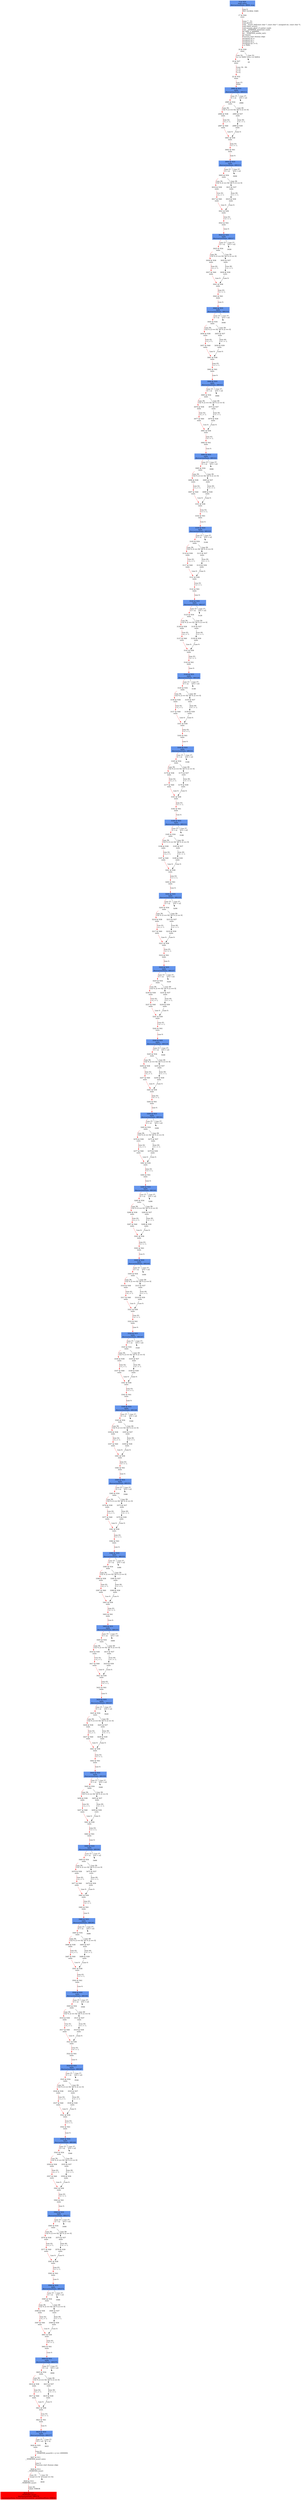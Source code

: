 digraph ARG {
node [style="filled" shape="box" color="white"]
0 [fillcolor="cornflowerblue" label="0 @ N20\nmain entry\nAbstractionState: ABS0: true\n" id="0"]
17 [label="17 @ N44\nmain\n" id="17"]
18 [label="18 @ N26\nmain\n" id="18"]
19 [label="19 @ N27\nmain\n" id="19"]
22 [label="22 @ N32\nmain\n" id="22"]
2984 [fillcolor="cornflowerblue" label="2984 @ N33\nmain\nAbstractionState: ABS313\n" id="2984"]
2985 [label="2985 @ N34\nmain\n" id="2985"]
2996 [label="2996 @ N38\nmain\n" id="2996"]
2997 [label="2997 @ N40\nmain\n" id="2997"]
3001 [label="3001 @ N36\nmain\n" id="3001"]
3002 [label="3002 @ N41\nmain\n" id="3002"]
3004 [fillcolor="cornflowerblue" label="3004 @ N33\nmain\nAbstractionState: ABS315\n" id="3004"]
3005 [label="3005 @ N34\nmain\n" id="3005"]
3016 [label="3016 @ N38\nmain\n" id="3016"]
3017 [label="3017 @ N40\nmain\n" id="3017"]
3021 [label="3021 @ N36\nmain\n" id="3021"]
3022 [label="3022 @ N41\nmain\n" id="3022"]
3024 [fillcolor="cornflowerblue" label="3024 @ N33\nmain\nAbstractionState: ABS317\n" id="3024"]
3025 [label="3025 @ N34\nmain\n" id="3025"]
3036 [label="3036 @ N38\nmain\n" id="3036"]
3037 [label="3037 @ N40\nmain\n" id="3037"]
3041 [label="3041 @ N36\nmain\n" id="3041"]
3042 [label="3042 @ N41\nmain\n" id="3042"]
3044 [fillcolor="cornflowerblue" label="3044 @ N33\nmain\nAbstractionState: ABS319\n" id="3044"]
3045 [label="3045 @ N34\nmain\n" id="3045"]
3056 [label="3056 @ N38\nmain\n" id="3056"]
3057 [label="3057 @ N40\nmain\n" id="3057"]
3061 [label="3061 @ N36\nmain\n" id="3061"]
3062 [label="3062 @ N41\nmain\n" id="3062"]
3064 [fillcolor="cornflowerblue" label="3064 @ N33\nmain\nAbstractionState: ABS321\n" id="3064"]
3065 [label="3065 @ N34\nmain\n" id="3065"]
3076 [label="3076 @ N38\nmain\n" id="3076"]
3077 [label="3077 @ N40\nmain\n" id="3077"]
3081 [label="3081 @ N36\nmain\n" id="3081"]
3082 [label="3082 @ N41\nmain\n" id="3082"]
3084 [fillcolor="cornflowerblue" label="3084 @ N33\nmain\nAbstractionState: ABS323\n" id="3084"]
3085 [label="3085 @ N34\nmain\n" id="3085"]
3096 [label="3096 @ N38\nmain\n" id="3096"]
3097 [label="3097 @ N40\nmain\n" id="3097"]
3101 [label="3101 @ N36\nmain\n" id="3101"]
3102 [label="3102 @ N41\nmain\n" id="3102"]
3104 [fillcolor="cornflowerblue" label="3104 @ N33\nmain\nAbstractionState: ABS325\n" id="3104"]
3105 [label="3105 @ N34\nmain\n" id="3105"]
3116 [label="3116 @ N38\nmain\n" id="3116"]
3117 [label="3117 @ N40\nmain\n" id="3117"]
3121 [label="3121 @ N36\nmain\n" id="3121"]
3122 [label="3122 @ N41\nmain\n" id="3122"]
3124 [fillcolor="cornflowerblue" label="3124 @ N33\nmain\nAbstractionState: ABS327\n" id="3124"]
3125 [label="3125 @ N34\nmain\n" id="3125"]
3136 [label="3136 @ N38\nmain\n" id="3136"]
3137 [label="3137 @ N40\nmain\n" id="3137"]
3141 [label="3141 @ N36\nmain\n" id="3141"]
3142 [label="3142 @ N41\nmain\n" id="3142"]
3144 [fillcolor="cornflowerblue" label="3144 @ N33\nmain\nAbstractionState: ABS329\n" id="3144"]
3145 [label="3145 @ N34\nmain\n" id="3145"]
3156 [label="3156 @ N38\nmain\n" id="3156"]
3157 [label="3157 @ N40\nmain\n" id="3157"]
3161 [label="3161 @ N36\nmain\n" id="3161"]
3162 [label="3162 @ N41\nmain\n" id="3162"]
3164 [fillcolor="cornflowerblue" label="3164 @ N33\nmain\nAbstractionState: ABS331\n" id="3164"]
3165 [label="3165 @ N34\nmain\n" id="3165"]
3176 [label="3176 @ N38\nmain\n" id="3176"]
3177 [label="3177 @ N40\nmain\n" id="3177"]
3181 [label="3181 @ N36\nmain\n" id="3181"]
3182 [label="3182 @ N41\nmain\n" id="3182"]
3184 [fillcolor="cornflowerblue" label="3184 @ N33\nmain\nAbstractionState: ABS333\n" id="3184"]
3185 [label="3185 @ N34\nmain\n" id="3185"]
3196 [label="3196 @ N38\nmain\n" id="3196"]
3197 [label="3197 @ N40\nmain\n" id="3197"]
3201 [label="3201 @ N36\nmain\n" id="3201"]
3202 [label="3202 @ N41\nmain\n" id="3202"]
3204 [fillcolor="cornflowerblue" label="3204 @ N33\nmain\nAbstractionState: ABS335\n" id="3204"]
3205 [label="3205 @ N34\nmain\n" id="3205"]
3216 [label="3216 @ N38\nmain\n" id="3216"]
3217 [label="3217 @ N40\nmain\n" id="3217"]
3221 [label="3221 @ N36\nmain\n" id="3221"]
3222 [label="3222 @ N41\nmain\n" id="3222"]
3224 [fillcolor="cornflowerblue" label="3224 @ N33\nmain\nAbstractionState: ABS337\n" id="3224"]
3225 [label="3225 @ N34\nmain\n" id="3225"]
3236 [label="3236 @ N38\nmain\n" id="3236"]
3237 [label="3237 @ N40\nmain\n" id="3237"]
3241 [label="3241 @ N36\nmain\n" id="3241"]
3242 [label="3242 @ N41\nmain\n" id="3242"]
3244 [fillcolor="cornflowerblue" label="3244 @ N33\nmain\nAbstractionState: ABS339\n" id="3244"]
3245 [label="3245 @ N34\nmain\n" id="3245"]
3256 [label="3256 @ N38\nmain\n" id="3256"]
3257 [label="3257 @ N40\nmain\n" id="3257"]
3261 [label="3261 @ N36\nmain\n" id="3261"]
3262 [label="3262 @ N41\nmain\n" id="3262"]
3264 [fillcolor="cornflowerblue" label="3264 @ N33\nmain\nAbstractionState: ABS341\n" id="3264"]
3265 [label="3265 @ N34\nmain\n" id="3265"]
3276 [label="3276 @ N38\nmain\n" id="3276"]
3277 [label="3277 @ N40\nmain\n" id="3277"]
3281 [label="3281 @ N36\nmain\n" id="3281"]
3282 [label="3282 @ N41\nmain\n" id="3282"]
3284 [fillcolor="cornflowerblue" label="3284 @ N33\nmain\nAbstractionState: ABS343\n" id="3284"]
3285 [label="3285 @ N34\nmain\n" id="3285"]
3296 [label="3296 @ N38\nmain\n" id="3296"]
3297 [label="3297 @ N40\nmain\n" id="3297"]
3301 [label="3301 @ N36\nmain\n" id="3301"]
3302 [label="3302 @ N41\nmain\n" id="3302"]
3304 [fillcolor="cornflowerblue" label="3304 @ N33\nmain\nAbstractionState: ABS345\n" id="3304"]
3305 [label="3305 @ N34\nmain\n" id="3305"]
3316 [label="3316 @ N38\nmain\n" id="3316"]
3317 [label="3317 @ N40\nmain\n" id="3317"]
3321 [label="3321 @ N36\nmain\n" id="3321"]
3322 [label="3322 @ N41\nmain\n" id="3322"]
3324 [fillcolor="cornflowerblue" label="3324 @ N33\nmain\nAbstractionState: ABS347\n" id="3324"]
3325 [label="3325 @ N34\nmain\n" id="3325"]
3336 [label="3336 @ N38\nmain\n" id="3336"]
3337 [label="3337 @ N40\nmain\n" id="3337"]
3341 [label="3341 @ N36\nmain\n" id="3341"]
3342 [label="3342 @ N41\nmain\n" id="3342"]
3344 [fillcolor="cornflowerblue" label="3344 @ N33\nmain\nAbstractionState: ABS349\n" id="3344"]
3345 [label="3345 @ N34\nmain\n" id="3345"]
3356 [label="3356 @ N38\nmain\n" id="3356"]
3357 [label="3357 @ N40\nmain\n" id="3357"]
3361 [label="3361 @ N36\nmain\n" id="3361"]
3362 [label="3362 @ N41\nmain\n" id="3362"]
3364 [fillcolor="cornflowerblue" label="3364 @ N33\nmain\nAbstractionState: ABS351\n" id="3364"]
3365 [label="3365 @ N34\nmain\n" id="3365"]
3376 [label="3376 @ N38\nmain\n" id="3376"]
3377 [label="3377 @ N40\nmain\n" id="3377"]
3381 [label="3381 @ N36\nmain\n" id="3381"]
3382 [label="3382 @ N41\nmain\n" id="3382"]
3384 [fillcolor="cornflowerblue" label="3384 @ N33\nmain\nAbstractionState: ABS353\n" id="3384"]
3385 [label="3385 @ N34\nmain\n" id="3385"]
3396 [label="3396 @ N38\nmain\n" id="3396"]
3397 [label="3397 @ N40\nmain\n" id="3397"]
3401 [label="3401 @ N36\nmain\n" id="3401"]
3402 [label="3402 @ N41\nmain\n" id="3402"]
3404 [fillcolor="cornflowerblue" label="3404 @ N33\nmain\nAbstractionState: ABS355\n" id="3404"]
3405 [label="3405 @ N34\nmain\n" id="3405"]
3416 [label="3416 @ N38\nmain\n" id="3416"]
3417 [label="3417 @ N40\nmain\n" id="3417"]
3421 [label="3421 @ N36\nmain\n" id="3421"]
3422 [label="3422 @ N41\nmain\n" id="3422"]
3424 [fillcolor="cornflowerblue" label="3424 @ N33\nmain\nAbstractionState: ABS357\n" id="3424"]
3425 [label="3425 @ N34\nmain\n" id="3425"]
3436 [label="3436 @ N38\nmain\n" id="3436"]
3437 [label="3437 @ N40\nmain\n" id="3437"]
3441 [label="3441 @ N36\nmain\n" id="3441"]
3442 [label="3442 @ N41\nmain\n" id="3442"]
3444 [fillcolor="cornflowerblue" label="3444 @ N33\nmain\nAbstractionState: ABS359\n" id="3444"]
3445 [label="3445 @ N34\nmain\n" id="3445"]
3456 [label="3456 @ N38\nmain\n" id="3456"]
3457 [label="3457 @ N40\nmain\n" id="3457"]
3461 [label="3461 @ N36\nmain\n" id="3461"]
3462 [label="3462 @ N41\nmain\n" id="3462"]
3464 [fillcolor="cornflowerblue" label="3464 @ N33\nmain\nAbstractionState: ABS361\n" id="3464"]
3465 [label="3465 @ N34\nmain\n" id="3465"]
3476 [label="3476 @ N38\nmain\n" id="3476"]
3477 [label="3477 @ N40\nmain\n" id="3477"]
3481 [label="3481 @ N36\nmain\n" id="3481"]
3482 [label="3482 @ N41\nmain\n" id="3482"]
3484 [fillcolor="cornflowerblue" label="3484 @ N33\nmain\nAbstractionState: ABS363\n" id="3484"]
3485 [label="3485 @ N34\nmain\n" id="3485"]
3496 [label="3496 @ N38\nmain\n" id="3496"]
3497 [label="3497 @ N40\nmain\n" id="3497"]
3501 [label="3501 @ N36\nmain\n" id="3501"]
3502 [label="3502 @ N41\nmain\n" id="3502"]
3504 [fillcolor="cornflowerblue" label="3504 @ N33\nmain\nAbstractionState: ABS365\n" id="3504"]
3505 [label="3505 @ N34\nmain\n" id="3505"]
3516 [label="3516 @ N38\nmain\n" id="3516"]
3517 [label="3517 @ N40\nmain\n" id="3517"]
3521 [label="3521 @ N36\nmain\n" id="3521"]
3522 [label="3522 @ N41\nmain\n" id="3522"]
3524 [fillcolor="cornflowerblue" label="3524 @ N33\nmain\nAbstractionState: ABS367\n" id="3524"]
3525 [label="3525 @ N34\nmain\n" id="3525"]
3536 [label="3536 @ N38\nmain\n" id="3536"]
3537 [label="3537 @ N40\nmain\n" id="3537"]
3541 [label="3541 @ N36\nmain\n" id="3541"]
3542 [label="3542 @ N41\nmain\n" id="3542"]
3544 [fillcolor="cornflowerblue" label="3544 @ N33\nmain\nAbstractionState: ABS369\n" id="3544"]
3545 [label="3545 @ N34\nmain\n" id="3545"]
3556 [label="3556 @ N38\nmain\n" id="3556"]
3557 [label="3557 @ N40\nmain\n" id="3557"]
3561 [label="3561 @ N36\nmain\n" id="3561"]
3562 [label="3562 @ N41\nmain\n" id="3562"]
3564 [fillcolor="cornflowerblue" label="3564 @ N33\nmain\nAbstractionState: ABS371\n" id="3564"]
3565 [label="3565 @ N34\nmain\n" id="3565"]
3576 [label="3576 @ N38\nmain\n" id="3576"]
3577 [label="3577 @ N40\nmain\n" id="3577"]
3581 [label="3581 @ N36\nmain\n" id="3581"]
3582 [label="3582 @ N41\nmain\n" id="3582"]
3584 [fillcolor="cornflowerblue" label="3584 @ N33\nmain\nAbstractionState: ABS373\n" id="3584"]
3585 [label="3585 @ N34\nmain\n" id="3585"]
3596 [label="3596 @ N38\nmain\n" id="3596"]
3597 [label="3597 @ N40\nmain\n" id="3597"]
3601 [label="3601 @ N36\nmain\n" id="3601"]
3602 [label="3602 @ N41\nmain\n" id="3602"]
3604 [fillcolor="cornflowerblue" label="3604 @ N33\nmain\nAbstractionState: ABS375\n" id="3604"]
3605 [label="3605 @ N34\nmain\n" id="3605"]
3616 [label="3616 @ N38\nmain\n" id="3616"]
3617 [label="3617 @ N40\nmain\n" id="3617"]
3621 [label="3621 @ N36\nmain\n" id="3621"]
3622 [label="3622 @ N41\nmain\n" id="3622"]
3624 [fillcolor="cornflowerblue" label="3624 @ N33\nmain\nAbstractionState: ABS377\n" id="3624"]
3626 [label="3626 @ N35\nmain\n" id="3626"]
3627 [label="3627 @ N11\n__VERIFIER_assert entry\n" id="3627"]
3628 [label="3628 @ N12\n__VERIFIER_assert\n" id="3628"]
3629 [label="3629 @ N14\n__VERIFIER_assert\n" id="3629"]
3632 [fillcolor="red" label="3632 @ N15\n__VERIFIER_assert\nAbstractionState: ABS378\n AutomatonState: ErrorLabelAutomaton: _predefinedState_ERROR\n" id="3632"]
3615 [label="3615 @ N37\nmain\n" id="3615"]
3619 [label="3619 @ N39\nmain\n" id="3619"]
3595 [label="3595 @ N37\nmain\n" id="3595"]
3599 [label="3599 @ N39\nmain\n" id="3599"]
3575 [label="3575 @ N37\nmain\n" id="3575"]
3579 [label="3579 @ N39\nmain\n" id="3579"]
3555 [label="3555 @ N37\nmain\n" id="3555"]
3559 [label="3559 @ N39\nmain\n" id="3559"]
3535 [label="3535 @ N37\nmain\n" id="3535"]
3539 [label="3539 @ N39\nmain\n" id="3539"]
3515 [label="3515 @ N37\nmain\n" id="3515"]
3519 [label="3519 @ N39\nmain\n" id="3519"]
3495 [label="3495 @ N37\nmain\n" id="3495"]
3499 [label="3499 @ N39\nmain\n" id="3499"]
3475 [label="3475 @ N37\nmain\n" id="3475"]
3479 [label="3479 @ N39\nmain\n" id="3479"]
3455 [label="3455 @ N37\nmain\n" id="3455"]
3459 [label="3459 @ N39\nmain\n" id="3459"]
3435 [label="3435 @ N37\nmain\n" id="3435"]
3439 [label="3439 @ N39\nmain\n" id="3439"]
3415 [label="3415 @ N37\nmain\n" id="3415"]
3419 [label="3419 @ N39\nmain\n" id="3419"]
3395 [label="3395 @ N37\nmain\n" id="3395"]
3399 [label="3399 @ N39\nmain\n" id="3399"]
3375 [label="3375 @ N37\nmain\n" id="3375"]
3379 [label="3379 @ N39\nmain\n" id="3379"]
3355 [label="3355 @ N37\nmain\n" id="3355"]
3359 [label="3359 @ N39\nmain\n" id="3359"]
3335 [label="3335 @ N37\nmain\n" id="3335"]
3339 [label="3339 @ N39\nmain\n" id="3339"]
3315 [label="3315 @ N37\nmain\n" id="3315"]
3319 [label="3319 @ N39\nmain\n" id="3319"]
3295 [label="3295 @ N37\nmain\n" id="3295"]
3299 [label="3299 @ N39\nmain\n" id="3299"]
3275 [label="3275 @ N37\nmain\n" id="3275"]
3279 [label="3279 @ N39\nmain\n" id="3279"]
3255 [label="3255 @ N37\nmain\n" id="3255"]
3259 [label="3259 @ N39\nmain\n" id="3259"]
3235 [label="3235 @ N37\nmain\n" id="3235"]
3239 [label="3239 @ N39\nmain\n" id="3239"]
3215 [label="3215 @ N37\nmain\n" id="3215"]
3219 [label="3219 @ N39\nmain\n" id="3219"]
3195 [label="3195 @ N37\nmain\n" id="3195"]
3199 [label="3199 @ N39\nmain\n" id="3199"]
3175 [label="3175 @ N37\nmain\n" id="3175"]
3179 [label="3179 @ N39\nmain\n" id="3179"]
3155 [label="3155 @ N37\nmain\n" id="3155"]
3159 [label="3159 @ N39\nmain\n" id="3159"]
3135 [label="3135 @ N37\nmain\n" id="3135"]
3139 [label="3139 @ N39\nmain\n" id="3139"]
3115 [label="3115 @ N37\nmain\n" id="3115"]
3119 [label="3119 @ N39\nmain\n" id="3119"]
3095 [label="3095 @ N37\nmain\n" id="3095"]
3099 [label="3099 @ N39\nmain\n" id="3099"]
3075 [label="3075 @ N37\nmain\n" id="3075"]
3079 [label="3079 @ N39\nmain\n" id="3079"]
3055 [label="3055 @ N37\nmain\n" id="3055"]
3059 [label="3059 @ N39\nmain\n" id="3059"]
3035 [label="3035 @ N37\nmain\n" id="3035"]
3039 [label="3039 @ N39\nmain\n" id="3039"]
3015 [label="3015 @ N37\nmain\n" id="3015"]
3019 [label="3019 @ N39\nmain\n" id="3019"]
2995 [label="2995 @ N37\nmain\n" id="2995"]
2999 [label="2999 @ N39\nmain\n" id="2999"]
0 -> 17 [color="red" label="Line 0: \lINIT GLOBAL VARS\l" id="0 -> 17"]
17 -> 18 [color="red" label="Lines 7 - 31: \lvoid abort();\lvoid __assert_fail(const char *, const char *, unsigned int, const char *);\lvoid reach_error();\lvoid assume_abort_if_not(int cond);\lvoid __VERIFIER_assert(int cond);\lint SIZE = 2000000;\lint __VERIFIER_nondet_int();\lint main();\lFunction start dummy edge\lunsigned int n;\lunsigned int i;\lunsigned int j;\lunsigned int l = 0;\ln = SIZE;\l" id="17 -> 18"]
18 -> 19 [color="red" label="Line 32: \l[n <= SIZE]\l" id="18 -> 19"]
18 -> 20 [label="Line 32: \l[!(n <= SIZE)]\l" id="18 -> 20"]
19 -> 22 [color="red" label="Lines 34 - 36: \li = 0;\lj = 0;\ll = 0;\l" id="19 -> 22"]
22 -> 2984 [color="red" label="Line 37: \lwhile\l" id="22 -> 2984"]
2984 -> 2985 [color="red" label="Line 37: \l[l < n]\l" id="2984 -> 2985"]
2984 -> 2986 [label="Line 37: \l[!(l < n)]\l" id="2984 -> 2986"]
2985 -> 2995 [label="Line 39: \l[(l % 2) == 0]\l" id="2985 -> 2995"]
2985 -> 2996 [color="red" label="Line 39: \l[!((l % 2) == 0)]\l" id="2985 -> 2996"]
2996 -> 2997 [color="red" label="Line 42: \lj = j + 1;\l" id="2996 -> 2997"]
2997 -> 3001 [color="red" label="Line 0: \l\l" id="2997 -> 3001"]
3001 -> 3002 [color="red" label="Line 43: \ll = l + 1;\l" id="3001 -> 3002"]
3002 -> 3004 [color="red" label="Line 0: \l\l" id="3002 -> 3004"]
3004 -> 3005 [color="red" label="Line 37: \l[l < n]\l" id="3004 -> 3005"]
3004 -> 3006 [label="Line 37: \l[!(l < n)]\l" id="3004 -> 3006"]
3005 -> 3015 [label="Line 39: \l[(l % 2) == 0]\l" id="3005 -> 3015"]
3005 -> 3016 [color="red" label="Line 39: \l[!((l % 2) == 0)]\l" id="3005 -> 3016"]
3016 -> 3017 [color="red" label="Line 42: \lj = j + 1;\l" id="3016 -> 3017"]
3017 -> 3021 [color="red" label="Line 0: \l\l" id="3017 -> 3021"]
3021 -> 3022 [color="red" label="Line 43: \ll = l + 1;\l" id="3021 -> 3022"]
3022 -> 3024 [color="red" label="Line 0: \l\l" id="3022 -> 3024"]
3024 -> 3025 [color="red" label="Line 37: \l[l < n]\l" id="3024 -> 3025"]
3024 -> 3026 [label="Line 37: \l[!(l < n)]\l" id="3024 -> 3026"]
3025 -> 3035 [label="Line 39: \l[(l % 2) == 0]\l" id="3025 -> 3035"]
3025 -> 3036 [color="red" label="Line 39: \l[!((l % 2) == 0)]\l" id="3025 -> 3036"]
3036 -> 3037 [color="red" label="Line 42: \lj = j + 1;\l" id="3036 -> 3037"]
3037 -> 3041 [color="red" label="Line 0: \l\l" id="3037 -> 3041"]
3041 -> 3042 [color="red" label="Line 43: \ll = l + 1;\l" id="3041 -> 3042"]
3042 -> 3044 [color="red" label="Line 0: \l\l" id="3042 -> 3044"]
3044 -> 3045 [color="red" label="Line 37: \l[l < n]\l" id="3044 -> 3045"]
3044 -> 3046 [label="Line 37: \l[!(l < n)]\l" id="3044 -> 3046"]
3045 -> 3055 [label="Line 39: \l[(l % 2) == 0]\l" id="3045 -> 3055"]
3045 -> 3056 [color="red" label="Line 39: \l[!((l % 2) == 0)]\l" id="3045 -> 3056"]
3056 -> 3057 [color="red" label="Line 42: \lj = j + 1;\l" id="3056 -> 3057"]
3057 -> 3061 [color="red" label="Line 0: \l\l" id="3057 -> 3061"]
3061 -> 3062 [color="red" label="Line 43: \ll = l + 1;\l" id="3061 -> 3062"]
3062 -> 3064 [color="red" label="Line 0: \l\l" id="3062 -> 3064"]
3064 -> 3065 [color="red" label="Line 37: \l[l < n]\l" id="3064 -> 3065"]
3064 -> 3066 [label="Line 37: \l[!(l < n)]\l" id="3064 -> 3066"]
3065 -> 3075 [label="Line 39: \l[(l % 2) == 0]\l" id="3065 -> 3075"]
3065 -> 3076 [color="red" label="Line 39: \l[!((l % 2) == 0)]\l" id="3065 -> 3076"]
3076 -> 3077 [color="red" label="Line 42: \lj = j + 1;\l" id="3076 -> 3077"]
3077 -> 3081 [color="red" label="Line 0: \l\l" id="3077 -> 3081"]
3081 -> 3082 [color="red" label="Line 43: \ll = l + 1;\l" id="3081 -> 3082"]
3082 -> 3084 [color="red" label="Line 0: \l\l" id="3082 -> 3084"]
3084 -> 3085 [color="red" label="Line 37: \l[l < n]\l" id="3084 -> 3085"]
3084 -> 3086 [label="Line 37: \l[!(l < n)]\l" id="3084 -> 3086"]
3085 -> 3095 [label="Line 39: \l[(l % 2) == 0]\l" id="3085 -> 3095"]
3085 -> 3096 [color="red" label="Line 39: \l[!((l % 2) == 0)]\l" id="3085 -> 3096"]
3096 -> 3097 [color="red" label="Line 42: \lj = j + 1;\l" id="3096 -> 3097"]
3097 -> 3101 [color="red" label="Line 0: \l\l" id="3097 -> 3101"]
3101 -> 3102 [color="red" label="Line 43: \ll = l + 1;\l" id="3101 -> 3102"]
3102 -> 3104 [color="red" label="Line 0: \l\l" id="3102 -> 3104"]
3104 -> 3105 [color="red" label="Line 37: \l[l < n]\l" id="3104 -> 3105"]
3104 -> 3106 [label="Line 37: \l[!(l < n)]\l" id="3104 -> 3106"]
3105 -> 3115 [label="Line 39: \l[(l % 2) == 0]\l" id="3105 -> 3115"]
3105 -> 3116 [color="red" label="Line 39: \l[!((l % 2) == 0)]\l" id="3105 -> 3116"]
3116 -> 3117 [color="red" label="Line 42: \lj = j + 1;\l" id="3116 -> 3117"]
3117 -> 3121 [color="red" label="Line 0: \l\l" id="3117 -> 3121"]
3121 -> 3122 [color="red" label="Line 43: \ll = l + 1;\l" id="3121 -> 3122"]
3122 -> 3124 [color="red" label="Line 0: \l\l" id="3122 -> 3124"]
3124 -> 3125 [color="red" label="Line 37: \l[l < n]\l" id="3124 -> 3125"]
3124 -> 3126 [label="Line 37: \l[!(l < n)]\l" id="3124 -> 3126"]
3125 -> 3135 [label="Line 39: \l[(l % 2) == 0]\l" id="3125 -> 3135"]
3125 -> 3136 [color="red" label="Line 39: \l[!((l % 2) == 0)]\l" id="3125 -> 3136"]
3136 -> 3137 [color="red" label="Line 42: \lj = j + 1;\l" id="3136 -> 3137"]
3137 -> 3141 [color="red" label="Line 0: \l\l" id="3137 -> 3141"]
3141 -> 3142 [color="red" label="Line 43: \ll = l + 1;\l" id="3141 -> 3142"]
3142 -> 3144 [color="red" label="Line 0: \l\l" id="3142 -> 3144"]
3144 -> 3145 [color="red" label="Line 37: \l[l < n]\l" id="3144 -> 3145"]
3144 -> 3146 [label="Line 37: \l[!(l < n)]\l" id="3144 -> 3146"]
3145 -> 3155 [label="Line 39: \l[(l % 2) == 0]\l" id="3145 -> 3155"]
3145 -> 3156 [color="red" label="Line 39: \l[!((l % 2) == 0)]\l" id="3145 -> 3156"]
3156 -> 3157 [color="red" label="Line 42: \lj = j + 1;\l" id="3156 -> 3157"]
3157 -> 3161 [color="red" label="Line 0: \l\l" id="3157 -> 3161"]
3161 -> 3162 [color="red" label="Line 43: \ll = l + 1;\l" id="3161 -> 3162"]
3162 -> 3164 [color="red" label="Line 0: \l\l" id="3162 -> 3164"]
3164 -> 3165 [color="red" label="Line 37: \l[l < n]\l" id="3164 -> 3165"]
3164 -> 3166 [label="Line 37: \l[!(l < n)]\l" id="3164 -> 3166"]
3165 -> 3175 [label="Line 39: \l[(l % 2) == 0]\l" id="3165 -> 3175"]
3165 -> 3176 [color="red" label="Line 39: \l[!((l % 2) == 0)]\l" id="3165 -> 3176"]
3176 -> 3177 [color="red" label="Line 42: \lj = j + 1;\l" id="3176 -> 3177"]
3177 -> 3181 [color="red" label="Line 0: \l\l" id="3177 -> 3181"]
3181 -> 3182 [color="red" label="Line 43: \ll = l + 1;\l" id="3181 -> 3182"]
3182 -> 3184 [color="red" label="Line 0: \l\l" id="3182 -> 3184"]
3184 -> 3185 [color="red" label="Line 37: \l[l < n]\l" id="3184 -> 3185"]
3184 -> 3186 [label="Line 37: \l[!(l < n)]\l" id="3184 -> 3186"]
3185 -> 3195 [label="Line 39: \l[(l % 2) == 0]\l" id="3185 -> 3195"]
3185 -> 3196 [color="red" label="Line 39: \l[!((l % 2) == 0)]\l" id="3185 -> 3196"]
3196 -> 3197 [color="red" label="Line 42: \lj = j + 1;\l" id="3196 -> 3197"]
3197 -> 3201 [color="red" label="Line 0: \l\l" id="3197 -> 3201"]
3201 -> 3202 [color="red" label="Line 43: \ll = l + 1;\l" id="3201 -> 3202"]
3202 -> 3204 [color="red" label="Line 0: \l\l" id="3202 -> 3204"]
3204 -> 3205 [color="red" label="Line 37: \l[l < n]\l" id="3204 -> 3205"]
3204 -> 3206 [label="Line 37: \l[!(l < n)]\l" id="3204 -> 3206"]
3205 -> 3215 [label="Line 39: \l[(l % 2) == 0]\l" id="3205 -> 3215"]
3205 -> 3216 [color="red" label="Line 39: \l[!((l % 2) == 0)]\l" id="3205 -> 3216"]
3216 -> 3217 [color="red" label="Line 42: \lj = j + 1;\l" id="3216 -> 3217"]
3217 -> 3221 [color="red" label="Line 0: \l\l" id="3217 -> 3221"]
3221 -> 3222 [color="red" label="Line 43: \ll = l + 1;\l" id="3221 -> 3222"]
3222 -> 3224 [color="red" label="Line 0: \l\l" id="3222 -> 3224"]
3224 -> 3225 [color="red" label="Line 37: \l[l < n]\l" id="3224 -> 3225"]
3224 -> 3226 [label="Line 37: \l[!(l < n)]\l" id="3224 -> 3226"]
3225 -> 3235 [label="Line 39: \l[(l % 2) == 0]\l" id="3225 -> 3235"]
3225 -> 3236 [color="red" label="Line 39: \l[!((l % 2) == 0)]\l" id="3225 -> 3236"]
3236 -> 3237 [color="red" label="Line 42: \lj = j + 1;\l" id="3236 -> 3237"]
3237 -> 3241 [color="red" label="Line 0: \l\l" id="3237 -> 3241"]
3241 -> 3242 [color="red" label="Line 43: \ll = l + 1;\l" id="3241 -> 3242"]
3242 -> 3244 [color="red" label="Line 0: \l\l" id="3242 -> 3244"]
3244 -> 3245 [color="red" label="Line 37: \l[l < n]\l" id="3244 -> 3245"]
3244 -> 3246 [label="Line 37: \l[!(l < n)]\l" id="3244 -> 3246"]
3245 -> 3255 [label="Line 39: \l[(l % 2) == 0]\l" id="3245 -> 3255"]
3245 -> 3256 [color="red" label="Line 39: \l[!((l % 2) == 0)]\l" id="3245 -> 3256"]
3256 -> 3257 [color="red" label="Line 42: \lj = j + 1;\l" id="3256 -> 3257"]
3257 -> 3261 [color="red" label="Line 0: \l\l" id="3257 -> 3261"]
3261 -> 3262 [color="red" label="Line 43: \ll = l + 1;\l" id="3261 -> 3262"]
3262 -> 3264 [color="red" label="Line 0: \l\l" id="3262 -> 3264"]
3264 -> 3265 [color="red" label="Line 37: \l[l < n]\l" id="3264 -> 3265"]
3264 -> 3266 [label="Line 37: \l[!(l < n)]\l" id="3264 -> 3266"]
3265 -> 3275 [label="Line 39: \l[(l % 2) == 0]\l" id="3265 -> 3275"]
3265 -> 3276 [color="red" label="Line 39: \l[!((l % 2) == 0)]\l" id="3265 -> 3276"]
3276 -> 3277 [color="red" label="Line 42: \lj = j + 1;\l" id="3276 -> 3277"]
3277 -> 3281 [color="red" label="Line 0: \l\l" id="3277 -> 3281"]
3281 -> 3282 [color="red" label="Line 43: \ll = l + 1;\l" id="3281 -> 3282"]
3282 -> 3284 [color="red" label="Line 0: \l\l" id="3282 -> 3284"]
3284 -> 3285 [color="red" label="Line 37: \l[l < n]\l" id="3284 -> 3285"]
3284 -> 3286 [label="Line 37: \l[!(l < n)]\l" id="3284 -> 3286"]
3285 -> 3295 [label="Line 39: \l[(l % 2) == 0]\l" id="3285 -> 3295"]
3285 -> 3296 [color="red" label="Line 39: \l[!((l % 2) == 0)]\l" id="3285 -> 3296"]
3296 -> 3297 [color="red" label="Line 42: \lj = j + 1;\l" id="3296 -> 3297"]
3297 -> 3301 [color="red" label="Line 0: \l\l" id="3297 -> 3301"]
3301 -> 3302 [color="red" label="Line 43: \ll = l + 1;\l" id="3301 -> 3302"]
3302 -> 3304 [color="red" label="Line 0: \l\l" id="3302 -> 3304"]
3304 -> 3305 [color="red" label="Line 37: \l[l < n]\l" id="3304 -> 3305"]
3304 -> 3306 [label="Line 37: \l[!(l < n)]\l" id="3304 -> 3306"]
3305 -> 3315 [label="Line 39: \l[(l % 2) == 0]\l" id="3305 -> 3315"]
3305 -> 3316 [color="red" label="Line 39: \l[!((l % 2) == 0)]\l" id="3305 -> 3316"]
3316 -> 3317 [color="red" label="Line 42: \lj = j + 1;\l" id="3316 -> 3317"]
3317 -> 3321 [color="red" label="Line 0: \l\l" id="3317 -> 3321"]
3321 -> 3322 [color="red" label="Line 43: \ll = l + 1;\l" id="3321 -> 3322"]
3322 -> 3324 [color="red" label="Line 0: \l\l" id="3322 -> 3324"]
3324 -> 3325 [color="red" label="Line 37: \l[l < n]\l" id="3324 -> 3325"]
3324 -> 3326 [label="Line 37: \l[!(l < n)]\l" id="3324 -> 3326"]
3325 -> 3335 [label="Line 39: \l[(l % 2) == 0]\l" id="3325 -> 3335"]
3325 -> 3336 [color="red" label="Line 39: \l[!((l % 2) == 0)]\l" id="3325 -> 3336"]
3336 -> 3337 [color="red" label="Line 42: \lj = j + 1;\l" id="3336 -> 3337"]
3337 -> 3341 [color="red" label="Line 0: \l\l" id="3337 -> 3341"]
3341 -> 3342 [color="red" label="Line 43: \ll = l + 1;\l" id="3341 -> 3342"]
3342 -> 3344 [color="red" label="Line 0: \l\l" id="3342 -> 3344"]
3344 -> 3345 [color="red" label="Line 37: \l[l < n]\l" id="3344 -> 3345"]
3344 -> 3346 [label="Line 37: \l[!(l < n)]\l" id="3344 -> 3346"]
3345 -> 3355 [label="Line 39: \l[(l % 2) == 0]\l" id="3345 -> 3355"]
3345 -> 3356 [color="red" label="Line 39: \l[!((l % 2) == 0)]\l" id="3345 -> 3356"]
3356 -> 3357 [color="red" label="Line 42: \lj = j + 1;\l" id="3356 -> 3357"]
3357 -> 3361 [color="red" label="Line 0: \l\l" id="3357 -> 3361"]
3361 -> 3362 [color="red" label="Line 43: \ll = l + 1;\l" id="3361 -> 3362"]
3362 -> 3364 [color="red" label="Line 0: \l\l" id="3362 -> 3364"]
3364 -> 3365 [color="red" label="Line 37: \l[l < n]\l" id="3364 -> 3365"]
3364 -> 3366 [label="Line 37: \l[!(l < n)]\l" id="3364 -> 3366"]
3365 -> 3375 [label="Line 39: \l[(l % 2) == 0]\l" id="3365 -> 3375"]
3365 -> 3376 [color="red" label="Line 39: \l[!((l % 2) == 0)]\l" id="3365 -> 3376"]
3376 -> 3377 [color="red" label="Line 42: \lj = j + 1;\l" id="3376 -> 3377"]
3377 -> 3381 [color="red" label="Line 0: \l\l" id="3377 -> 3381"]
3381 -> 3382 [color="red" label="Line 43: \ll = l + 1;\l" id="3381 -> 3382"]
3382 -> 3384 [color="red" label="Line 0: \l\l" id="3382 -> 3384"]
3384 -> 3385 [color="red" label="Line 37: \l[l < n]\l" id="3384 -> 3385"]
3384 -> 3386 [label="Line 37: \l[!(l < n)]\l" id="3384 -> 3386"]
3385 -> 3395 [label="Line 39: \l[(l % 2) == 0]\l" id="3385 -> 3395"]
3385 -> 3396 [color="red" label="Line 39: \l[!((l % 2) == 0)]\l" id="3385 -> 3396"]
3396 -> 3397 [color="red" label="Line 42: \lj = j + 1;\l" id="3396 -> 3397"]
3397 -> 3401 [color="red" label="Line 0: \l\l" id="3397 -> 3401"]
3401 -> 3402 [color="red" label="Line 43: \ll = l + 1;\l" id="3401 -> 3402"]
3402 -> 3404 [color="red" label="Line 0: \l\l" id="3402 -> 3404"]
3404 -> 3405 [color="red" label="Line 37: \l[l < n]\l" id="3404 -> 3405"]
3404 -> 3406 [label="Line 37: \l[!(l < n)]\l" id="3404 -> 3406"]
3405 -> 3415 [label="Line 39: \l[(l % 2) == 0]\l" id="3405 -> 3415"]
3405 -> 3416 [color="red" label="Line 39: \l[!((l % 2) == 0)]\l" id="3405 -> 3416"]
3416 -> 3417 [color="red" label="Line 42: \lj = j + 1;\l" id="3416 -> 3417"]
3417 -> 3421 [color="red" label="Line 0: \l\l" id="3417 -> 3421"]
3421 -> 3422 [color="red" label="Line 43: \ll = l + 1;\l" id="3421 -> 3422"]
3422 -> 3424 [color="red" label="Line 0: \l\l" id="3422 -> 3424"]
3424 -> 3425 [color="red" label="Line 37: \l[l < n]\l" id="3424 -> 3425"]
3424 -> 3426 [label="Line 37: \l[!(l < n)]\l" id="3424 -> 3426"]
3425 -> 3435 [label="Line 39: \l[(l % 2) == 0]\l" id="3425 -> 3435"]
3425 -> 3436 [color="red" label="Line 39: \l[!((l % 2) == 0)]\l" id="3425 -> 3436"]
3436 -> 3437 [color="red" label="Line 42: \lj = j + 1;\l" id="3436 -> 3437"]
3437 -> 3441 [color="red" label="Line 0: \l\l" id="3437 -> 3441"]
3441 -> 3442 [color="red" label="Line 43: \ll = l + 1;\l" id="3441 -> 3442"]
3442 -> 3444 [color="red" label="Line 0: \l\l" id="3442 -> 3444"]
3444 -> 3445 [color="red" label="Line 37: \l[l < n]\l" id="3444 -> 3445"]
3444 -> 3446 [label="Line 37: \l[!(l < n)]\l" id="3444 -> 3446"]
3445 -> 3455 [label="Line 39: \l[(l % 2) == 0]\l" id="3445 -> 3455"]
3445 -> 3456 [color="red" label="Line 39: \l[!((l % 2) == 0)]\l" id="3445 -> 3456"]
3456 -> 3457 [color="red" label="Line 42: \lj = j + 1;\l" id="3456 -> 3457"]
3457 -> 3461 [color="red" label="Line 0: \l\l" id="3457 -> 3461"]
3461 -> 3462 [color="red" label="Line 43: \ll = l + 1;\l" id="3461 -> 3462"]
3462 -> 3464 [color="red" label="Line 0: \l\l" id="3462 -> 3464"]
3464 -> 3465 [color="red" label="Line 37: \l[l < n]\l" id="3464 -> 3465"]
3464 -> 3466 [label="Line 37: \l[!(l < n)]\l" id="3464 -> 3466"]
3465 -> 3475 [label="Line 39: \l[(l % 2) == 0]\l" id="3465 -> 3475"]
3465 -> 3476 [color="red" label="Line 39: \l[!((l % 2) == 0)]\l" id="3465 -> 3476"]
3476 -> 3477 [color="red" label="Line 42: \lj = j + 1;\l" id="3476 -> 3477"]
3477 -> 3481 [color="red" label="Line 0: \l\l" id="3477 -> 3481"]
3481 -> 3482 [color="red" label="Line 43: \ll = l + 1;\l" id="3481 -> 3482"]
3482 -> 3484 [color="red" label="Line 0: \l\l" id="3482 -> 3484"]
3484 -> 3485 [color="red" label="Line 37: \l[l < n]\l" id="3484 -> 3485"]
3484 -> 3486 [label="Line 37: \l[!(l < n)]\l" id="3484 -> 3486"]
3485 -> 3495 [label="Line 39: \l[(l % 2) == 0]\l" id="3485 -> 3495"]
3485 -> 3496 [color="red" label="Line 39: \l[!((l % 2) == 0)]\l" id="3485 -> 3496"]
3496 -> 3497 [color="red" label="Line 42: \lj = j + 1;\l" id="3496 -> 3497"]
3497 -> 3501 [color="red" label="Line 0: \l\l" id="3497 -> 3501"]
3501 -> 3502 [color="red" label="Line 43: \ll = l + 1;\l" id="3501 -> 3502"]
3502 -> 3504 [color="red" label="Line 0: \l\l" id="3502 -> 3504"]
3504 -> 3505 [color="red" label="Line 37: \l[l < n]\l" id="3504 -> 3505"]
3504 -> 3506 [label="Line 37: \l[!(l < n)]\l" id="3504 -> 3506"]
3505 -> 3515 [label="Line 39: \l[(l % 2) == 0]\l" id="3505 -> 3515"]
3505 -> 3516 [color="red" label="Line 39: \l[!((l % 2) == 0)]\l" id="3505 -> 3516"]
3516 -> 3517 [color="red" label="Line 42: \lj = j + 1;\l" id="3516 -> 3517"]
3517 -> 3521 [color="red" label="Line 0: \l\l" id="3517 -> 3521"]
3521 -> 3522 [color="red" label="Line 43: \ll = l + 1;\l" id="3521 -> 3522"]
3522 -> 3524 [color="red" label="Line 0: \l\l" id="3522 -> 3524"]
3524 -> 3525 [color="red" label="Line 37: \l[l < n]\l" id="3524 -> 3525"]
3524 -> 3526 [label="Line 37: \l[!(l < n)]\l" id="3524 -> 3526"]
3525 -> 3535 [label="Line 39: \l[(l % 2) == 0]\l" id="3525 -> 3535"]
3525 -> 3536 [color="red" label="Line 39: \l[!((l % 2) == 0)]\l" id="3525 -> 3536"]
3536 -> 3537 [color="red" label="Line 42: \lj = j + 1;\l" id="3536 -> 3537"]
3537 -> 3541 [color="red" label="Line 0: \l\l" id="3537 -> 3541"]
3541 -> 3542 [color="red" label="Line 43: \ll = l + 1;\l" id="3541 -> 3542"]
3542 -> 3544 [color="red" label="Line 0: \l\l" id="3542 -> 3544"]
3544 -> 3545 [color="red" label="Line 37: \l[l < n]\l" id="3544 -> 3545"]
3544 -> 3546 [label="Line 37: \l[!(l < n)]\l" id="3544 -> 3546"]
3545 -> 3555 [label="Line 39: \l[(l % 2) == 0]\l" id="3545 -> 3555"]
3545 -> 3556 [color="red" label="Line 39: \l[!((l % 2) == 0)]\l" id="3545 -> 3556"]
3556 -> 3557 [color="red" label="Line 42: \lj = j + 1;\l" id="3556 -> 3557"]
3557 -> 3561 [color="red" label="Line 0: \l\l" id="3557 -> 3561"]
3561 -> 3562 [color="red" label="Line 43: \ll = l + 1;\l" id="3561 -> 3562"]
3562 -> 3564 [color="red" label="Line 0: \l\l" id="3562 -> 3564"]
3564 -> 3565 [color="red" label="Line 37: \l[l < n]\l" id="3564 -> 3565"]
3564 -> 3566 [label="Line 37: \l[!(l < n)]\l" id="3564 -> 3566"]
3565 -> 3575 [label="Line 39: \l[(l % 2) == 0]\l" id="3565 -> 3575"]
3565 -> 3576 [color="red" label="Line 39: \l[!((l % 2) == 0)]\l" id="3565 -> 3576"]
3576 -> 3577 [color="red" label="Line 42: \lj = j + 1;\l" id="3576 -> 3577"]
3577 -> 3581 [color="red" label="Line 0: \l\l" id="3577 -> 3581"]
3581 -> 3582 [color="red" label="Line 43: \ll = l + 1;\l" id="3581 -> 3582"]
3582 -> 3584 [color="red" label="Line 0: \l\l" id="3582 -> 3584"]
3584 -> 3585 [color="red" label="Line 37: \l[l < n]\l" id="3584 -> 3585"]
3584 -> 3586 [label="Line 37: \l[!(l < n)]\l" id="3584 -> 3586"]
3585 -> 3595 [label="Line 39: \l[(l % 2) == 0]\l" id="3585 -> 3595"]
3585 -> 3596 [color="red" label="Line 39: \l[!((l % 2) == 0)]\l" id="3585 -> 3596"]
3596 -> 3597 [color="red" label="Line 42: \lj = j + 1;\l" id="3596 -> 3597"]
3597 -> 3601 [color="red" label="Line 0: \l\l" id="3597 -> 3601"]
3601 -> 3602 [color="red" label="Line 43: \ll = l + 1;\l" id="3601 -> 3602"]
3602 -> 3604 [color="red" label="Line 0: \l\l" id="3602 -> 3604"]
3604 -> 3605 [color="red" label="Line 37: \l[l < n]\l" id="3604 -> 3605"]
3604 -> 3606 [label="Line 37: \l[!(l < n)]\l" id="3604 -> 3606"]
3605 -> 3615 [label="Line 39: \l[(l % 2) == 0]\l" id="3605 -> 3615"]
3605 -> 3616 [color="red" label="Line 39: \l[!((l % 2) == 0)]\l" id="3605 -> 3616"]
3616 -> 3617 [color="red" label="Line 42: \lj = j + 1;\l" id="3616 -> 3617"]
3617 -> 3621 [color="red" label="Line 0: \l\l" id="3617 -> 3621"]
3621 -> 3622 [color="red" label="Line 43: \ll = l + 1;\l" id="3621 -> 3622"]
3622 -> 3624 [color="red" label="Line 0: \l\l" id="3622 -> 3624"]
3624 -> 3625 [label="Line 37: \l[l < n]\l" id="3624 -> 3625"]
3624 -> 3626 [color="red" label="Line 37: \l[!(l < n)]\l" id="3624 -> 3626"]
3626 -> 3627 [color="red" label="Line 45: \l__VERIFIER_assert((i + j) == 2000000)\l" id="3626 -> 3627"]
3627 -> 3628 [color="red" label="Line 0: \lFunction start dummy edge\l" id="3627 -> 3628"]
3628 -> 3629 [color="red" label="Line 19: \l[cond == 0]\l" id="3628 -> 3629"]
3628 -> 3630 [label="Line 19: \l[!(cond == 0)]\l" id="3628 -> 3630"]
3629 -> 3632 [color="red" label="Line 20: \lLabel: ERROR\l" id="3629 -> 3632"]
3615 -> 3619 [label="Line 40: \li = i + 1;\l" id="3615 -> 3619"]
3619 -> 3621 [label="Line 0: \l\l" id="3619 -> 3621"]
3595 -> 3599 [label="Line 40: \li = i + 1;\l" id="3595 -> 3599"]
3599 -> 3601 [label="Line 0: \l\l" id="3599 -> 3601"]
3575 -> 3579 [label="Line 40: \li = i + 1;\l" id="3575 -> 3579"]
3579 -> 3581 [label="Line 0: \l\l" id="3579 -> 3581"]
3555 -> 3559 [label="Line 40: \li = i + 1;\l" id="3555 -> 3559"]
3559 -> 3561 [label="Line 0: \l\l" id="3559 -> 3561"]
3535 -> 3539 [label="Line 40: \li = i + 1;\l" id="3535 -> 3539"]
3539 -> 3541 [label="Line 0: \l\l" id="3539 -> 3541"]
3515 -> 3519 [label="Line 40: \li = i + 1;\l" id="3515 -> 3519"]
3519 -> 3521 [label="Line 0: \l\l" id="3519 -> 3521"]
3495 -> 3499 [label="Line 40: \li = i + 1;\l" id="3495 -> 3499"]
3499 -> 3501 [label="Line 0: \l\l" id="3499 -> 3501"]
3475 -> 3479 [label="Line 40: \li = i + 1;\l" id="3475 -> 3479"]
3479 -> 3481 [label="Line 0: \l\l" id="3479 -> 3481"]
3455 -> 3459 [label="Line 40: \li = i + 1;\l" id="3455 -> 3459"]
3459 -> 3461 [label="Line 0: \l\l" id="3459 -> 3461"]
3435 -> 3439 [label="Line 40: \li = i + 1;\l" id="3435 -> 3439"]
3439 -> 3441 [label="Line 0: \l\l" id="3439 -> 3441"]
3415 -> 3419 [label="Line 40: \li = i + 1;\l" id="3415 -> 3419"]
3419 -> 3421 [label="Line 0: \l\l" id="3419 -> 3421"]
3395 -> 3399 [label="Line 40: \li = i + 1;\l" id="3395 -> 3399"]
3399 -> 3401 [label="Line 0: \l\l" id="3399 -> 3401"]
3375 -> 3379 [label="Line 40: \li = i + 1;\l" id="3375 -> 3379"]
3379 -> 3381 [label="Line 0: \l\l" id="3379 -> 3381"]
3355 -> 3359 [label="Line 40: \li = i + 1;\l" id="3355 -> 3359"]
3359 -> 3361 [label="Line 0: \l\l" id="3359 -> 3361"]
3335 -> 3339 [label="Line 40: \li = i + 1;\l" id="3335 -> 3339"]
3339 -> 3341 [label="Line 0: \l\l" id="3339 -> 3341"]
3315 -> 3319 [label="Line 40: \li = i + 1;\l" id="3315 -> 3319"]
3319 -> 3321 [label="Line 0: \l\l" id="3319 -> 3321"]
3295 -> 3299 [label="Line 40: \li = i + 1;\l" id="3295 -> 3299"]
3299 -> 3301 [label="Line 0: \l\l" id="3299 -> 3301"]
3275 -> 3279 [label="Line 40: \li = i + 1;\l" id="3275 -> 3279"]
3279 -> 3281 [label="Line 0: \l\l" id="3279 -> 3281"]
3255 -> 3259 [label="Line 40: \li = i + 1;\l" id="3255 -> 3259"]
3259 -> 3261 [label="Line 0: \l\l" id="3259 -> 3261"]
3235 -> 3239 [label="Line 40: \li = i + 1;\l" id="3235 -> 3239"]
3239 -> 3241 [label="Line 0: \l\l" id="3239 -> 3241"]
3215 -> 3219 [label="Line 40: \li = i + 1;\l" id="3215 -> 3219"]
3219 -> 3221 [label="Line 0: \l\l" id="3219 -> 3221"]
3195 -> 3199 [label="Line 40: \li = i + 1;\l" id="3195 -> 3199"]
3199 -> 3201 [label="Line 0: \l\l" id="3199 -> 3201"]
3175 -> 3179 [label="Line 40: \li = i + 1;\l" id="3175 -> 3179"]
3179 -> 3181 [label="Line 0: \l\l" id="3179 -> 3181"]
3155 -> 3159 [label="Line 40: \li = i + 1;\l" id="3155 -> 3159"]
3159 -> 3161 [label="Line 0: \l\l" id="3159 -> 3161"]
3135 -> 3139 [label="Line 40: \li = i + 1;\l" id="3135 -> 3139"]
3139 -> 3141 [label="Line 0: \l\l" id="3139 -> 3141"]
3115 -> 3119 [label="Line 40: \li = i + 1;\l" id="3115 -> 3119"]
3119 -> 3121 [label="Line 0: \l\l" id="3119 -> 3121"]
3095 -> 3099 [label="Line 40: \li = i + 1;\l" id="3095 -> 3099"]
3099 -> 3101 [label="Line 0: \l\l" id="3099 -> 3101"]
3075 -> 3079 [label="Line 40: \li = i + 1;\l" id="3075 -> 3079"]
3079 -> 3081 [label="Line 0: \l\l" id="3079 -> 3081"]
3055 -> 3059 [label="Line 40: \li = i + 1;\l" id="3055 -> 3059"]
3059 -> 3061 [label="Line 0: \l\l" id="3059 -> 3061"]
3035 -> 3039 [label="Line 40: \li = i + 1;\l" id="3035 -> 3039"]
3039 -> 3041 [label="Line 0: \l\l" id="3039 -> 3041"]
3015 -> 3019 [label="Line 40: \li = i + 1;\l" id="3015 -> 3019"]
3019 -> 3021 [label="Line 0: \l\l" id="3019 -> 3021"]
2995 -> 2999 [label="Line 40: \li = i + 1;\l" id="2995 -> 2999"]
2999 -> 3001 [label="Line 0: \l\l" id="2999 -> 3001"]
}
